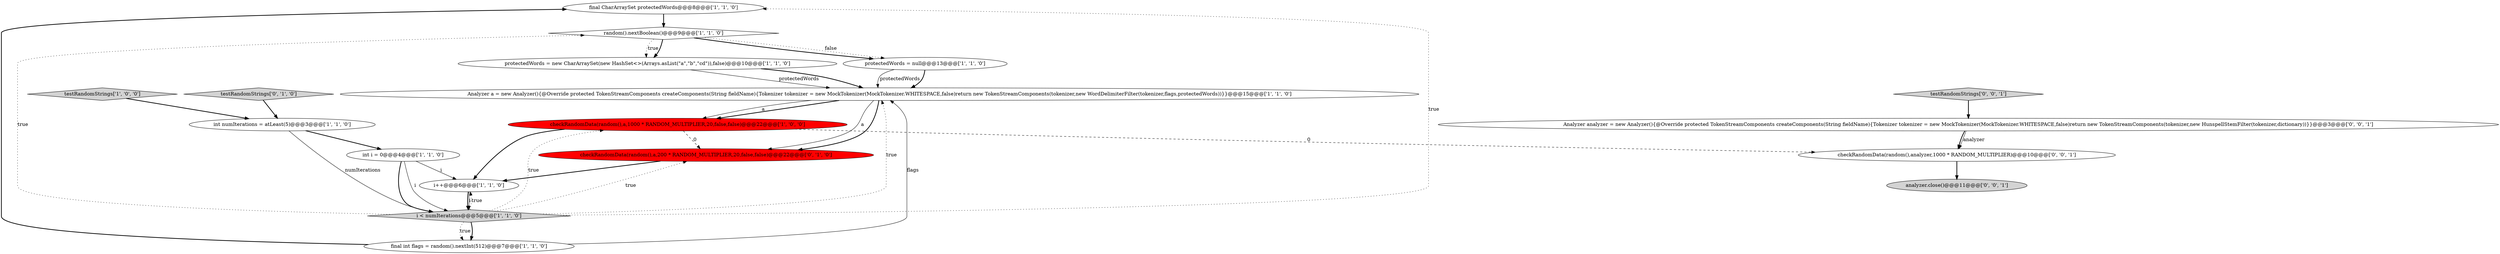 digraph {
4 [style = filled, label = "final CharArraySet protectedWords@@@8@@@['1', '1', '0']", fillcolor = white, shape = ellipse image = "AAA0AAABBB1BBB"];
5 [style = filled, label = "random().nextBoolean()@@@9@@@['1', '1', '0']", fillcolor = white, shape = diamond image = "AAA0AAABBB1BBB"];
14 [style = filled, label = "Analyzer analyzer = new Analyzer(){@Override protected TokenStreamComponents createComponents(String fieldName){Tokenizer tokenizer = new MockTokenizer(MockTokenizer.WHITESPACE,false)return new TokenStreamComponents(tokenizer,new HunspellStemFilter(tokenizer,dictionary))}}@@@3@@@['0', '0', '1']", fillcolor = white, shape = ellipse image = "AAA0AAABBB3BBB"];
3 [style = filled, label = "testRandomStrings['1', '0', '0']", fillcolor = lightgray, shape = diamond image = "AAA0AAABBB1BBB"];
11 [style = filled, label = "checkRandomData(random(),a,1000 * RANDOM_MULTIPLIER,20,false,false)@@@22@@@['1', '0', '0']", fillcolor = red, shape = ellipse image = "AAA1AAABBB1BBB"];
6 [style = filled, label = "Analyzer a = new Analyzer(){@Override protected TokenStreamComponents createComponents(String fieldName){Tokenizer tokenizer = new MockTokenizer(MockTokenizer.WHITESPACE,false)return new TokenStreamComponents(tokenizer,new WordDelimiterFilter(tokenizer,flags,protectedWords))}}@@@15@@@['1', '1', '0']", fillcolor = white, shape = ellipse image = "AAA0AAABBB1BBB"];
1 [style = filled, label = "int i = 0@@@4@@@['1', '1', '0']", fillcolor = white, shape = ellipse image = "AAA0AAABBB1BBB"];
7 [style = filled, label = "protectedWords = new CharArraySet(new HashSet<>(Arrays.asList(\"a\",\"b\",\"cd\")),false)@@@10@@@['1', '1', '0']", fillcolor = white, shape = ellipse image = "AAA0AAABBB1BBB"];
12 [style = filled, label = "testRandomStrings['0', '1', '0']", fillcolor = lightgray, shape = diamond image = "AAA0AAABBB2BBB"];
13 [style = filled, label = "checkRandomData(random(),a,200 * RANDOM_MULTIPLIER,20,false,false)@@@22@@@['0', '1', '0']", fillcolor = red, shape = ellipse image = "AAA1AAABBB2BBB"];
16 [style = filled, label = "checkRandomData(random(),analyzer,1000 * RANDOM_MULTIPLIER)@@@10@@@['0', '0', '1']", fillcolor = white, shape = ellipse image = "AAA0AAABBB3BBB"];
9 [style = filled, label = "final int flags = random().nextInt(512)@@@7@@@['1', '1', '0']", fillcolor = white, shape = ellipse image = "AAA0AAABBB1BBB"];
0 [style = filled, label = "int numIterations = atLeast(5)@@@3@@@['1', '1', '0']", fillcolor = white, shape = ellipse image = "AAA0AAABBB1BBB"];
10 [style = filled, label = "protectedWords = null@@@13@@@['1', '1', '0']", fillcolor = white, shape = ellipse image = "AAA0AAABBB1BBB"];
8 [style = filled, label = "i < numIterations@@@5@@@['1', '1', '0']", fillcolor = lightgray, shape = diamond image = "AAA0AAABBB1BBB"];
15 [style = filled, label = "analyzer.close()@@@11@@@['0', '0', '1']", fillcolor = lightgray, shape = ellipse image = "AAA0AAABBB3BBB"];
17 [style = filled, label = "testRandomStrings['0', '0', '1']", fillcolor = lightgray, shape = diamond image = "AAA0AAABBB3BBB"];
2 [style = filled, label = "i++@@@6@@@['1', '1', '0']", fillcolor = white, shape = ellipse image = "AAA0AAABBB1BBB"];
14->16 [style = bold, label=""];
5->10 [style = bold, label=""];
16->15 [style = bold, label=""];
10->6 [style = solid, label="protectedWords"];
1->8 [style = bold, label=""];
11->16 [style = dashed, label="0"];
8->2 [style = dotted, label="true"];
9->4 [style = bold, label=""];
5->10 [style = dotted, label="false"];
1->8 [style = solid, label="i"];
6->13 [style = solid, label="a"];
12->0 [style = bold, label=""];
10->6 [style = bold, label=""];
8->4 [style = dotted, label="true"];
11->2 [style = bold, label=""];
3->0 [style = bold, label=""];
2->8 [style = solid, label="i"];
7->6 [style = solid, label="protectedWords"];
11->13 [style = dashed, label="0"];
8->6 [style = dotted, label="true"];
8->5 [style = dotted, label="true"];
17->14 [style = bold, label=""];
5->7 [style = dotted, label="true"];
0->1 [style = bold, label=""];
6->11 [style = bold, label=""];
6->13 [style = bold, label=""];
1->2 [style = solid, label="i"];
7->6 [style = bold, label=""];
8->9 [style = bold, label=""];
8->11 [style = dotted, label="true"];
5->7 [style = bold, label=""];
0->8 [style = solid, label="numIterations"];
6->11 [style = solid, label="a"];
8->13 [style = dotted, label="true"];
8->9 [style = dotted, label="true"];
14->16 [style = solid, label="analyzer"];
4->5 [style = bold, label=""];
9->6 [style = solid, label="flags"];
2->8 [style = bold, label=""];
13->2 [style = bold, label=""];
}
